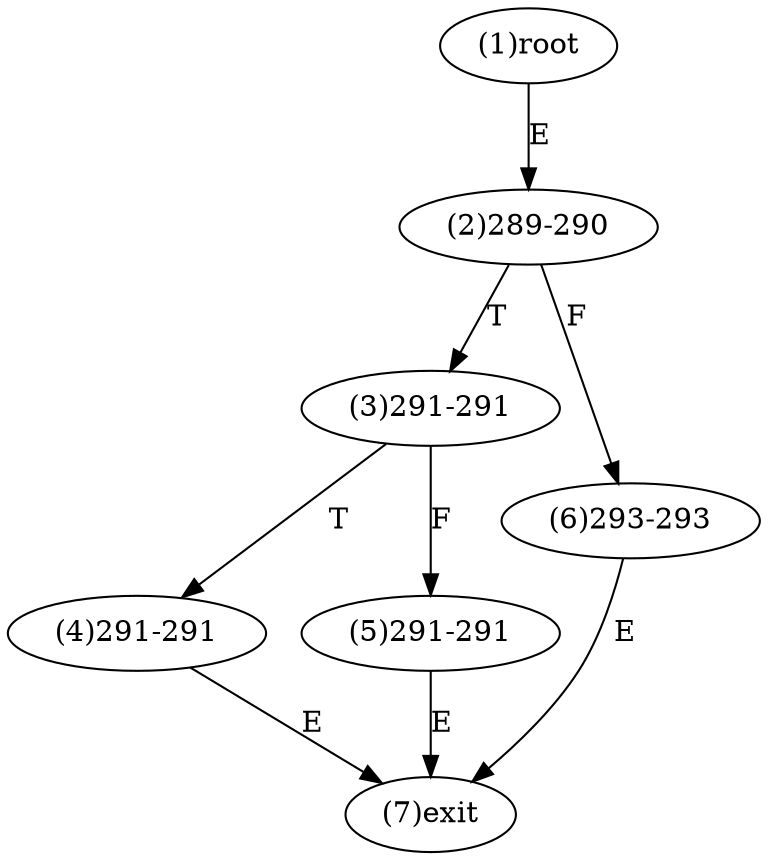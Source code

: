 digraph "" { 
1[ label="(1)root"];
2[ label="(2)289-290"];
3[ label="(3)291-291"];
4[ label="(4)291-291"];
5[ label="(5)291-291"];
6[ label="(6)293-293"];
7[ label="(7)exit"];
1->2[ label="E"];
2->6[ label="F"];
2->3[ label="T"];
3->5[ label="F"];
3->4[ label="T"];
4->7[ label="E"];
5->7[ label="E"];
6->7[ label="E"];
}